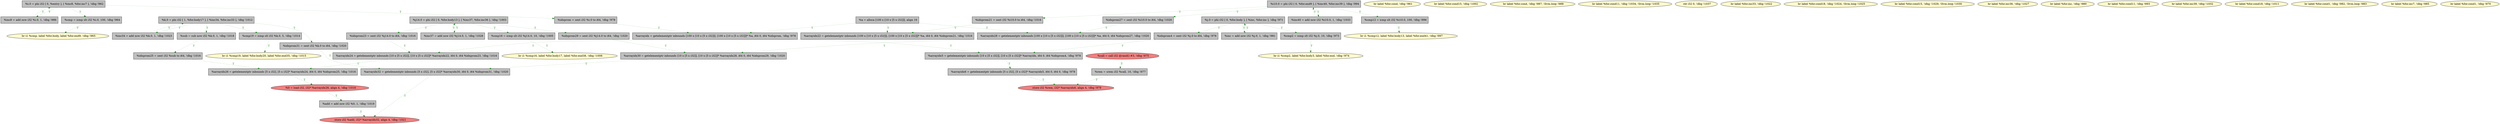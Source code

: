 
digraph G {


node75 [fillcolor=lemonchiffon,label="  br i1 %cmp19, label %for.body20, label %for.end35, !dbg !1015",shape=ellipse,style=filled ]
node74 [fillcolor=lemonchiffon,label="  br label %for.cond, !dbg !961",shape=ellipse,style=filled ]
node71 [fillcolor=grey,label="  %inc = add nsw i32 %j.0, 1, !dbg !981",shape=rectangle,style=filled ]
node69 [fillcolor=lemonchiffon,label="  br label %for.cond15, !dbg !1002",shape=ellipse,style=filled ]
node67 [fillcolor=lightcoral,label="  store i32 %rem, i32* %arrayidx6, align 4, !dbg !979",shape=ellipse,style=filled ]
node66 [fillcolor=lemonchiffon,label="  br i1 %cmp12, label %for.body13, label %for.end41, !dbg !997",shape=ellipse,style=filled ]
node65 [fillcolor=lightcoral,label="  store i32 %add, i32* %arrayidx32, align 4, !dbg !1021",shape=ellipse,style=filled ]
node63 [fillcolor=grey,label="  %i10.0 = phi i32 [ 0, %for.end9 ], [ %inc40, %for.inc39 ], !dbg !994",shape=rectangle,style=filled ]
node61 [fillcolor=grey,label="  %cmp16 = icmp slt i32 %j14.0, 10, !dbg !1005",shape=rectangle,style=filled ]
node60 [fillcolor=grey,label="  %add = add nsw i32 %0, 1, !dbg !1019",shape=rectangle,style=filled ]
node59 [fillcolor=lemonchiffon,label="  br label %for.cond, !dbg !987, !llvm.loop !988",shape=ellipse,style=filled ]
node58 [fillcolor=grey,label="  %inc8 = add nsw i32 %i.0, 1, !dbg !986",shape=rectangle,style=filled ]
node55 [fillcolor=grey,label="  %arrayidx = getelementptr inbounds [100 x [10 x [5 x i32]]], [100 x [10 x [5 x i32]]]* %a, i64 0, i64 %idxprom, !dbg !978",shape=rectangle,style=filled ]
node54 [fillcolor=grey,label="  %idxprom27 = sext i32 %i10.0 to i64, !dbg !1020",shape=rectangle,style=filled ]
node51 [fillcolor=lightcoral,label="  %call = call i32 @rand() #3, !dbg !975",shape=ellipse,style=filled ]
node30 [fillcolor=grey,label="  %arrayidx22 = getelementptr inbounds [100 x [10 x [5 x i32]]], [100 x [10 x [5 x i32]]]* %a, i64 0, i64 %idxprom21, !dbg !1016",shape=rectangle,style=filled ]
node28 [fillcolor=grey,label="  %arrayidx24 = getelementptr inbounds [10 x [5 x i32]], [10 x [5 x i32]]* %arrayidx22, i64 0, i64 %idxprom23, !dbg !1016",shape=rectangle,style=filled ]
node27 [fillcolor=lemonchiffon,label="  br label %for.cond11, !dbg !1034, !llvm.loop !1035",shape=ellipse,style=filled ]
node16 [fillcolor=grey,label="  %inc40 = add nsw i32 %i10.0, 1, !dbg !1033",shape=rectangle,style=filled ]
node15 [fillcolor=lemonchiffon,label="  ret i32 0, !dbg !1037",shape=ellipse,style=filled ]
node25 [fillcolor=grey,label="  %arrayidx26 = getelementptr inbounds [5 x i32], [5 x i32]* %arrayidx24, i64 0, i64 %idxprom25, !dbg !1016",shape=rectangle,style=filled ]
node21 [fillcolor=lemonchiffon,label="  br label %for.inc33, !dbg !1022",shape=ellipse,style=filled ]
node73 [fillcolor=grey,label="  %k.0 = phi i32 [ 1, %for.body17 ], [ %inc34, %for.inc33 ], !dbg !1012",shape=rectangle,style=filled ]
node64 [fillcolor=grey,label="  %idxprom21 = sext i32 %i10.0 to i64, !dbg !1016",shape=rectangle,style=filled ]
node35 [fillcolor=grey,label="  %idxprom29 = sext i32 %j14.0 to i64, !dbg !1020",shape=rectangle,style=filled ]
node49 [fillcolor=grey,label="  %inc34 = add nsw i32 %k.0, 1, !dbg !1023",shape=rectangle,style=filled ]
node29 [fillcolor=grey,label="  %idxprom23 = sext i32 %j14.0 to i64, !dbg !1016",shape=rectangle,style=filled ]
node26 [fillcolor=grey,label="  %sub = sub nsw i32 %k.0, 1, !dbg !1018",shape=rectangle,style=filled ]
node20 [fillcolor=lemonchiffon,label="  br label %for.cond18, !dbg !1024, !llvm.loop !1025",shape=ellipse,style=filled ]
node52 [fillcolor=lemonchiffon,label="  br i1 %cmp, label %for.body, label %for.end9, !dbg !965",shape=ellipse,style=filled ]
node36 [fillcolor=grey,label="  %rem = srem i32 %call, 10, !dbg !977",shape=rectangle,style=filled ]
node23 [fillcolor=grey,label="  %arrayidx30 = getelementptr inbounds [10 x [5 x i32]], [10 x [5 x i32]]* %arrayidx28, i64 0, i64 %idxprom29, !dbg !1020",shape=rectangle,style=filled ]
node70 [fillcolor=grey,label="  %arrayidx32 = getelementptr inbounds [5 x i32], [5 x i32]* %arrayidx30, i64 0, i64 %idxprom31, !dbg !1020",shape=rectangle,style=filled ]
node48 [fillcolor=lemonchiffon,label="  br i1 %cmp16, label %for.body17, label %for.end38, !dbg !1006",shape=ellipse,style=filled ]
node17 [fillcolor=lemonchiffon,label="  br label %for.cond15, !dbg !1029, !llvm.loop !1030",shape=ellipse,style=filled ]
node31 [fillcolor=grey,label="  %arrayidx6 = getelementptr inbounds [5 x i32], [5 x i32]* %arrayidx5, i64 0, i64 0, !dbg !978",shape=rectangle,style=filled ]
node39 [fillcolor=grey,label="  %cmp = icmp slt i32 %i.0, 100, !dbg !964",shape=rectangle,style=filled ]
node18 [fillcolor=grey,label="  %inc37 = add nsw i32 %j14.0, 1, !dbg !1028",shape=rectangle,style=filled ]
node24 [fillcolor=grey,label="  %arrayidx28 = getelementptr inbounds [100 x [10 x [5 x i32]]], [100 x [10 x [5 x i32]]]* %a, i64 0, i64 %idxprom27, !dbg !1020",shape=rectangle,style=filled ]
node19 [fillcolor=lemonchiffon,label="  br label %for.inc36, !dbg !1027",shape=ellipse,style=filled ]
node57 [fillcolor=lemonchiffon,label="  br label %for.inc, !dbg !980",shape=ellipse,style=filled ]
node22 [fillcolor=grey,label="  %idxprom31 = sext i32 %k.0 to i64, !dbg !1020",shape=rectangle,style=filled ]
node50 [fillcolor=grey,label="  %idxprom25 = sext i32 %sub to i64, !dbg !1016",shape=rectangle,style=filled ]
node37 [fillcolor=grey,label="  %cmp12 = icmp slt i32 %i10.0, 100, !dbg !996",shape=rectangle,style=filled ]
node62 [fillcolor=lemonchiffon,label="  br label %for.cond11, !dbg !993",shape=ellipse,style=filled ]
node41 [fillcolor=grey,label="  %j.0 = phi i32 [ 0, %for.body ], [ %inc, %for.inc ], !dbg !971",shape=rectangle,style=filled ]
node43 [fillcolor=grey,label="  %cmp2 = icmp slt i32 %j.0, 10, !dbg !973",shape=rectangle,style=filled ]
node53 [fillcolor=lemonchiffon,label="  br label %for.inc39, !dbg !1032",shape=ellipse,style=filled ]
node33 [fillcolor=grey,label="  %idxprom4 = sext i32 %j.0 to i64, !dbg !978",shape=rectangle,style=filled ]
node38 [fillcolor=lemonchiffon,label="  br i1 %cmp2, label %for.body3, label %for.end, !dbg !974",shape=ellipse,style=filled ]
node68 [fillcolor=grey,label="  %cmp19 = icmp slt i32 %k.0, 5, !dbg !1014",shape=rectangle,style=filled ]
node32 [fillcolor=grey,label="  %idxprom = sext i32 %i.0 to i64, !dbg !978",shape=rectangle,style=filled ]
node40 [fillcolor=lemonchiffon,label="  br label %for.cond18, !dbg !1011",shape=ellipse,style=filled ]
node72 [fillcolor=grey,label="  %j14.0 = phi i32 [ 0, %for.body13 ], [ %inc37, %for.inc36 ], !dbg !1003",shape=rectangle,style=filled ]
node44 [fillcolor=lemonchiffon,label="  br label %for.cond1, !dbg !982, !llvm.loop !983",shape=ellipse,style=filled ]
node42 [fillcolor=lightcoral,label="  %0 = load i32, i32* %arrayidx26, align 4, !dbg !1016",shape=ellipse,style=filled ]
node45 [fillcolor=grey,label="  %arrayidx5 = getelementptr inbounds [10 x [5 x i32]], [10 x [5 x i32]]* %arrayidx, i64 0, i64 %idxprom4, !dbg !978",shape=rectangle,style=filled ]
node56 [fillcolor=lemonchiffon,label="  br label %for.inc7, !dbg !985",shape=ellipse,style=filled ]
node34 [fillcolor=grey,label="  %a = alloca [100 x [10 x [5 x i32]]], align 16",shape=rectangle,style=filled ]
node46 [fillcolor=lemonchiffon,label="  br label %for.cond1, !dbg !970",shape=ellipse,style=filled ]
node47 [fillcolor=grey,label="  %i.0 = phi i32 [ 0, %entry ], [ %inc8, %for.inc7 ], !dbg !962",shape=rectangle,style=filled ]

node55->node45 [style=dotted,color=forestgreen,label="T",fontcolor=forestgreen ]
node33->node45 [style=dotted,color=forestgreen,label="T",fontcolor=forestgreen ]
node47->node32 [style=dotted,color=forestgreen,label="T",fontcolor=forestgreen ]
node72->node61 [style=dotted,color=forestgreen,label="T",fontcolor=forestgreen ]
node47->node39 [style=dotted,color=forestgreen,label="T",fontcolor=forestgreen ]
node54->node24 [style=dotted,color=forestgreen,label="T",fontcolor=forestgreen ]
node34->node24 [style=dotted,color=forestgreen,label="T",fontcolor=forestgreen ]
node45->node31 [style=dotted,color=forestgreen,label="T",fontcolor=forestgreen ]
node43->node38 [style=dotted,color=forestgreen,label="T",fontcolor=forestgreen ]
node42->node60 [style=dotted,color=forestgreen,label="T",fontcolor=forestgreen ]
node60->node65 [style=dotted,color=forestgreen,label="T",fontcolor=forestgreen ]
node37->node66 [style=dotted,color=forestgreen,label="T",fontcolor=forestgreen ]
node26->node50 [style=dotted,color=forestgreen,label="T",fontcolor=forestgreen ]
node72->node35 [style=dotted,color=forestgreen,label="T",fontcolor=forestgreen ]
node34->node30 [style=dotted,color=forestgreen,label="T",fontcolor=forestgreen ]
node72->node29 [style=dotted,color=forestgreen,label="T",fontcolor=forestgreen ]
node23->node70 [style=dotted,color=forestgreen,label="T",fontcolor=forestgreen ]
node39->node52 [style=dotted,color=forestgreen,label="T",fontcolor=forestgreen ]
node29->node28 [style=dotted,color=forestgreen,label="T",fontcolor=forestgreen ]
node68->node75 [style=dotted,color=forestgreen,label="T",fontcolor=forestgreen ]
node63->node37 [style=dotted,color=forestgreen,label="T",fontcolor=forestgreen ]
node73->node22 [style=dotted,color=forestgreen,label="T",fontcolor=forestgreen ]
node73->node68 [style=dotted,color=forestgreen,label="T",fontcolor=forestgreen ]
node31->node67 [style=dotted,color=forestgreen,label="T",fontcolor=forestgreen ]
node25->node42 [style=dotted,color=forestgreen,label="T",fontcolor=forestgreen ]
node73->node26 [style=dotted,color=forestgreen,label="T",fontcolor=forestgreen ]
node63->node16 [style=dotted,color=forestgreen,label="T",fontcolor=forestgreen ]
node50->node25 [style=dotted,color=forestgreen,label="T",fontcolor=forestgreen ]
node22->node70 [style=dotted,color=forestgreen,label="T",fontcolor=forestgreen ]
node72->node18 [style=dotted,color=forestgreen,label="T",fontcolor=forestgreen ]
node24->node23 [style=dotted,color=forestgreen,label="T",fontcolor=forestgreen ]
node34->node55 [style=dotted,color=forestgreen,label="T",fontcolor=forestgreen ]
node30->node28 [style=dotted,color=forestgreen,label="T",fontcolor=forestgreen ]
node18->node72 [style=dotted,color=forestgreen,label="T",fontcolor=forestgreen ]
node73->node49 [style=dotted,color=forestgreen,label="T",fontcolor=forestgreen ]
node61->node48 [style=dotted,color=forestgreen,label="T",fontcolor=forestgreen ]
node28->node25 [style=dotted,color=forestgreen,label="T",fontcolor=forestgreen ]
node32->node55 [style=dotted,color=forestgreen,label="T",fontcolor=forestgreen ]
node35->node23 [style=dotted,color=forestgreen,label="T",fontcolor=forestgreen ]
node47->node58 [style=dotted,color=forestgreen,label="T",fontcolor=forestgreen ]
node71->node41 [style=dotted,color=forestgreen,label="T",fontcolor=forestgreen ]
node49->node73 [style=dotted,color=forestgreen,label="T",fontcolor=forestgreen ]
node16->node63 [style=dotted,color=forestgreen,label="T",fontcolor=forestgreen ]
node70->node65 [style=dotted,color=forestgreen,label="T",fontcolor=forestgreen ]
node64->node30 [style=dotted,color=forestgreen,label="T",fontcolor=forestgreen ]
node63->node54 [style=dotted,color=forestgreen,label="T",fontcolor=forestgreen ]
node41->node33 [style=dotted,color=forestgreen,label="T",fontcolor=forestgreen ]
node51->node36 [style=dotted,color=forestgreen,label="T",fontcolor=forestgreen ]
node63->node64 [style=dotted,color=forestgreen,label="T",fontcolor=forestgreen ]
node58->node47 [style=dotted,color=forestgreen,label="T",fontcolor=forestgreen ]
node41->node43 [style=dotted,color=forestgreen,label="T",fontcolor=forestgreen ]
node41->node71 [style=dotted,color=forestgreen,label="T",fontcolor=forestgreen ]
node36->node67 [style=dotted,color=forestgreen,label="T",fontcolor=forestgreen ]


}

